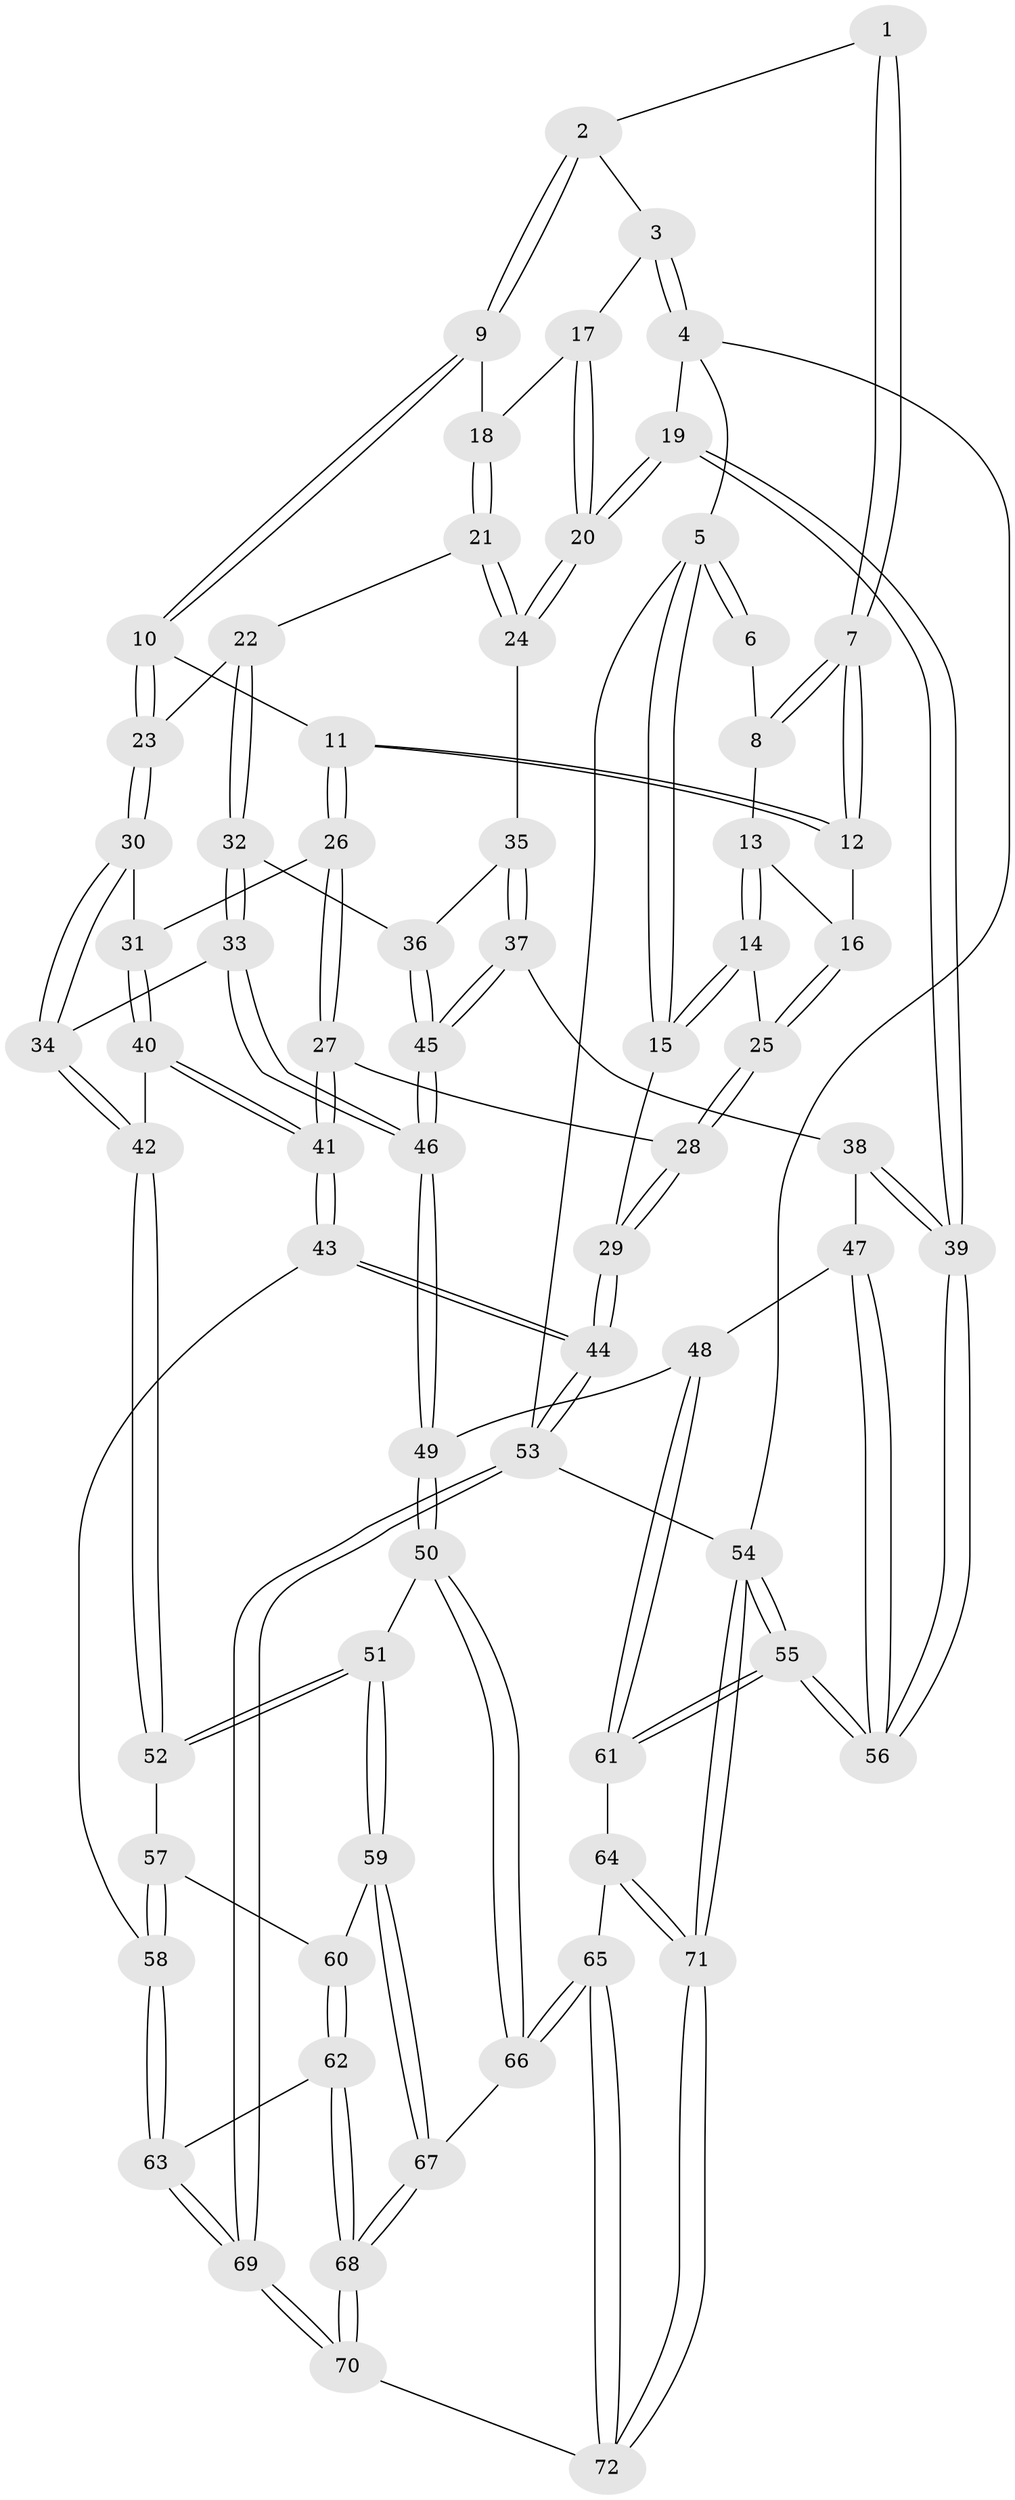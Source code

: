// Generated by graph-tools (version 1.1) at 2025/17/03/09/25 04:17:15]
// undirected, 72 vertices, 177 edges
graph export_dot {
graph [start="1"]
  node [color=gray90,style=filled];
  1 [pos="+0.29497165829229904+0"];
  2 [pos="+0.5850834372627991+0"];
  3 [pos="+0.8371573026719474+0"];
  4 [pos="+1+0"];
  5 [pos="+0+0"];
  6 [pos="+0+0"];
  7 [pos="+0.2960989314108738+0.04123696662043182"];
  8 [pos="+0.11908847227191259+0.04178457520162502"];
  9 [pos="+0.5496354199133888+0.07428585143699509"];
  10 [pos="+0.5027964226536277+0.18250722688527404"];
  11 [pos="+0.3316597198611639+0.1356152174185118"];
  12 [pos="+0.3061432481807547+0.09823987840121207"];
  13 [pos="+0.11530108412128558+0.04568196498130788"];
  14 [pos="+0+0.11560599460634174"];
  15 [pos="+0+0.0066414378417149365"];
  16 [pos="+0.1519607751380974+0.1387777237783948"];
  17 [pos="+0.7986857787072945+0.02909596115817254"];
  18 [pos="+0.7822349585919426+0.06237170922801389"];
  19 [pos="+1+0.25465793049419794"];
  20 [pos="+1+0.24435140894023225"];
  21 [pos="+0.7437785119632665+0.2382904203367109"];
  22 [pos="+0.6578784583368644+0.2622021822756663"];
  23 [pos="+0.5461720508384054+0.2421483457675662"];
  24 [pos="+0.8217175627923915+0.28071883449561374"];
  25 [pos="+0.07689509669723638+0.17057608585884956"];
  26 [pos="+0.2699338482334006+0.26497463718691044"];
  27 [pos="+0.1747672550193871+0.34338044586810207"];
  28 [pos="+0.12204190277790922+0.3163406988532494"];
  29 [pos="+0+0.3983520056919376"];
  30 [pos="+0.49917218579610334+0.3389171819605216"];
  31 [pos="+0.3929643587788699+0.39034114651852125"];
  32 [pos="+0.6717821794783183+0.4074230662150738"];
  33 [pos="+0.5827445865867414+0.5122760384955954"];
  34 [pos="+0.5431046746879596+0.49805090684167175"];
  35 [pos="+0.8238544783068548+0.3242079315985551"];
  36 [pos="+0.7466002023415521+0.47122372506503996"];
  37 [pos="+0.8865637605433198+0.47925738008594154"];
  38 [pos="+0.9034166243675288+0.4860258504756537"];
  39 [pos="+1+0.46355906779870687"];
  40 [pos="+0.28911643833600376+0.5660140634950191"];
  41 [pos="+0.22397475462146565+0.5941396542698946"];
  42 [pos="+0.4218477435492567+0.56998539049252"];
  43 [pos="+0.1832755481296904+0.6526232796508644"];
  44 [pos="+0+0.7513078079497557"];
  45 [pos="+0.7616377846389507+0.5175916650859771"];
  46 [pos="+0.6988265959316982+0.6463413708394856"];
  47 [pos="+0.8771958482053687+0.6116716499089938"];
  48 [pos="+0.8059995846675756+0.6631538034306462"];
  49 [pos="+0.6993983481166899+0.650804729341231"];
  50 [pos="+0.6786042134639899+0.6852848901512332"];
  51 [pos="+0.5784598870050226+0.7019318664218086"];
  52 [pos="+0.5260117775694544+0.682595318675327"];
  53 [pos="+0+1"];
  54 [pos="+1+1"];
  55 [pos="+1+0.6789341547838323"];
  56 [pos="+1+0.6597058426523292"];
  57 [pos="+0.4569527023166223+0.7205631888575688"];
  58 [pos="+0.2474318864733284+0.7200465505749395"];
  59 [pos="+0.5118848793453862+0.801204763043459"];
  60 [pos="+0.46493189820076053+0.7851133844309568"];
  61 [pos="+0.9445621309760214+0.7781865724556559"];
  62 [pos="+0.33814639450772693+0.81012070561571"];
  63 [pos="+0.24760034812802653+0.7203026598158113"];
  64 [pos="+0.9045772581875612+0.8353766029093925"];
  65 [pos="+0.7551119112932503+0.8964581161551237"];
  66 [pos="+0.6866456615187654+0.7356611110902533"];
  67 [pos="+0.5201327367702875+0.9169582209086469"];
  68 [pos="+0.4843722300735177+1"];
  69 [pos="+0.23747364555049014+1"];
  70 [pos="+0.49034710130478093+1"];
  71 [pos="+1+1"];
  72 [pos="+0.6816080551252+1"];
  1 -- 2;
  1 -- 7;
  1 -- 7;
  2 -- 3;
  2 -- 9;
  2 -- 9;
  3 -- 4;
  3 -- 4;
  3 -- 17;
  4 -- 5;
  4 -- 19;
  4 -- 54;
  5 -- 6;
  5 -- 6;
  5 -- 15;
  5 -- 15;
  5 -- 53;
  6 -- 8;
  7 -- 8;
  7 -- 8;
  7 -- 12;
  7 -- 12;
  8 -- 13;
  9 -- 10;
  9 -- 10;
  9 -- 18;
  10 -- 11;
  10 -- 23;
  10 -- 23;
  11 -- 12;
  11 -- 12;
  11 -- 26;
  11 -- 26;
  12 -- 16;
  13 -- 14;
  13 -- 14;
  13 -- 16;
  14 -- 15;
  14 -- 15;
  14 -- 25;
  15 -- 29;
  16 -- 25;
  16 -- 25;
  17 -- 18;
  17 -- 20;
  17 -- 20;
  18 -- 21;
  18 -- 21;
  19 -- 20;
  19 -- 20;
  19 -- 39;
  19 -- 39;
  20 -- 24;
  20 -- 24;
  21 -- 22;
  21 -- 24;
  21 -- 24;
  22 -- 23;
  22 -- 32;
  22 -- 32;
  23 -- 30;
  23 -- 30;
  24 -- 35;
  25 -- 28;
  25 -- 28;
  26 -- 27;
  26 -- 27;
  26 -- 31;
  27 -- 28;
  27 -- 41;
  27 -- 41;
  28 -- 29;
  28 -- 29;
  29 -- 44;
  29 -- 44;
  30 -- 31;
  30 -- 34;
  30 -- 34;
  31 -- 40;
  31 -- 40;
  32 -- 33;
  32 -- 33;
  32 -- 36;
  33 -- 34;
  33 -- 46;
  33 -- 46;
  34 -- 42;
  34 -- 42;
  35 -- 36;
  35 -- 37;
  35 -- 37;
  36 -- 45;
  36 -- 45;
  37 -- 38;
  37 -- 45;
  37 -- 45;
  38 -- 39;
  38 -- 39;
  38 -- 47;
  39 -- 56;
  39 -- 56;
  40 -- 41;
  40 -- 41;
  40 -- 42;
  41 -- 43;
  41 -- 43;
  42 -- 52;
  42 -- 52;
  43 -- 44;
  43 -- 44;
  43 -- 58;
  44 -- 53;
  44 -- 53;
  45 -- 46;
  45 -- 46;
  46 -- 49;
  46 -- 49;
  47 -- 48;
  47 -- 56;
  47 -- 56;
  48 -- 49;
  48 -- 61;
  48 -- 61;
  49 -- 50;
  49 -- 50;
  50 -- 51;
  50 -- 66;
  50 -- 66;
  51 -- 52;
  51 -- 52;
  51 -- 59;
  51 -- 59;
  52 -- 57;
  53 -- 69;
  53 -- 69;
  53 -- 54;
  54 -- 55;
  54 -- 55;
  54 -- 71;
  54 -- 71;
  55 -- 56;
  55 -- 56;
  55 -- 61;
  55 -- 61;
  57 -- 58;
  57 -- 58;
  57 -- 60;
  58 -- 63;
  58 -- 63;
  59 -- 60;
  59 -- 67;
  59 -- 67;
  60 -- 62;
  60 -- 62;
  61 -- 64;
  62 -- 63;
  62 -- 68;
  62 -- 68;
  63 -- 69;
  63 -- 69;
  64 -- 65;
  64 -- 71;
  64 -- 71;
  65 -- 66;
  65 -- 66;
  65 -- 72;
  65 -- 72;
  66 -- 67;
  67 -- 68;
  67 -- 68;
  68 -- 70;
  68 -- 70;
  69 -- 70;
  69 -- 70;
  70 -- 72;
  71 -- 72;
  71 -- 72;
}
